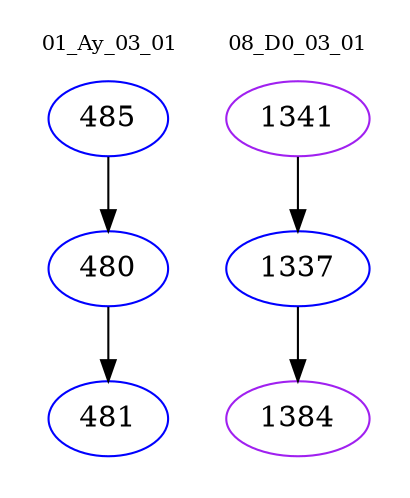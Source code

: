 digraph{
subgraph cluster_0 {
color = white
label = "01_Ay_03_01";
fontsize=10;
T0_485 [label="485", color="blue"]
T0_485 -> T0_480 [color="black"]
T0_480 [label="480", color="blue"]
T0_480 -> T0_481 [color="black"]
T0_481 [label="481", color="blue"]
}
subgraph cluster_1 {
color = white
label = "08_D0_03_01";
fontsize=10;
T1_1341 [label="1341", color="purple"]
T1_1341 -> T1_1337 [color="black"]
T1_1337 [label="1337", color="blue"]
T1_1337 -> T1_1384 [color="black"]
T1_1384 [label="1384", color="purple"]
}
}
